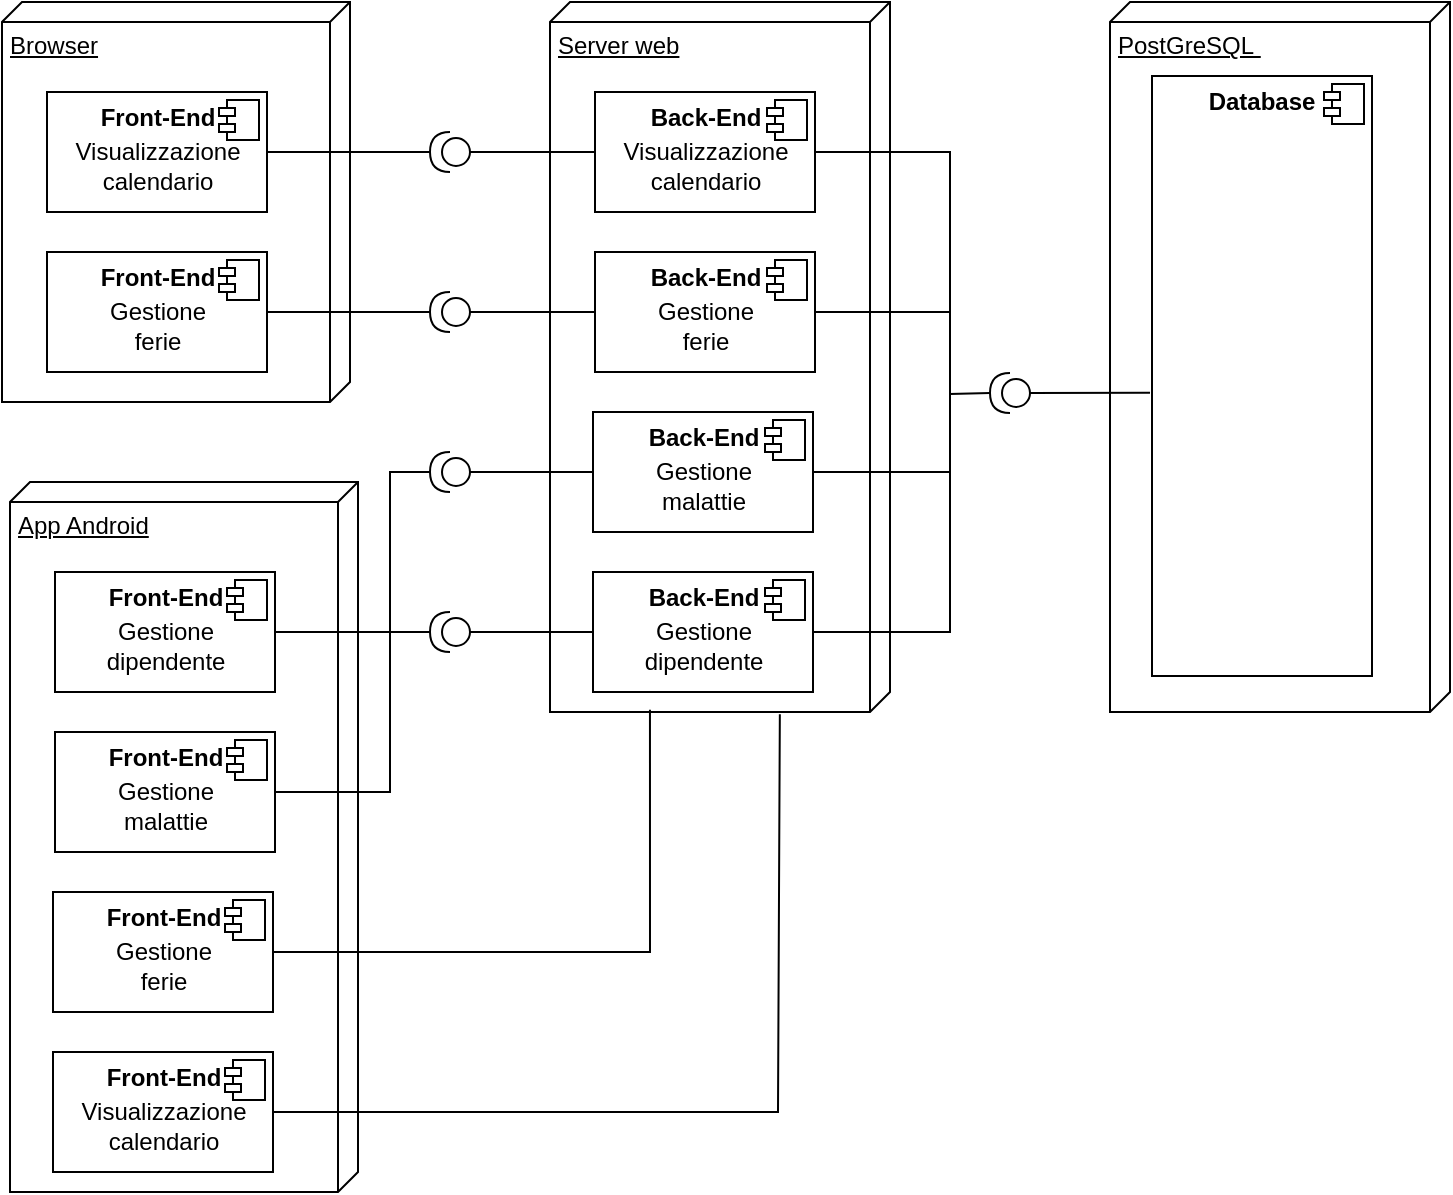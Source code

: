 <mxfile version="16.5.6" type="device"><diagram id="0fXSjZb3sVHE22vO0dJS" name="Page-1"><mxGraphModel dx="1422" dy="766" grid="1" gridSize="10" guides="1" tooltips="1" connect="1" arrows="1" fold="1" page="1" pageScale="1" pageWidth="827" pageHeight="1169" math="0" shadow="0"><root><mxCell id="0"/><mxCell id="1" parent="0"/><mxCell id="MKxSF9DpVe8pNDBhJ1ep-2" value="Browser" style="verticalAlign=top;align=left;spacingTop=8;spacingLeft=2;spacingRight=12;shape=cube;size=10;direction=south;fontStyle=4;html=1;" parent="1" vertex="1"><mxGeometry x="36" y="40" width="174" height="200" as="geometry"/></mxCell><mxCell id="MKxSF9DpVe8pNDBhJ1ep-3" value="&lt;p style=&quot;margin: 0px ; margin-top: 6px ; text-align: center&quot;&gt;&lt;b&gt;Front-End&lt;/b&gt;&lt;/p&gt;" style="align=left;overflow=fill;html=1;dropTarget=0;" parent="1" vertex="1"><mxGeometry x="58.5" y="85" width="110" height="60" as="geometry"/></mxCell><mxCell id="MKxSF9DpVe8pNDBhJ1ep-4" value="" style="shape=component;jettyWidth=8;jettyHeight=4;" parent="MKxSF9DpVe8pNDBhJ1ep-3" vertex="1"><mxGeometry x="1" width="20" height="20" relative="1" as="geometry"><mxPoint x="-24" y="4" as="offset"/></mxGeometry></mxCell><mxCell id="MKxSF9DpVe8pNDBhJ1ep-5" value="&lt;p style=&quot;margin: 0px ; margin-top: 6px ; text-align: center&quot;&gt;&lt;b&gt;Front-End&lt;/b&gt;&lt;/p&gt;" style="align=left;overflow=fill;html=1;dropTarget=0;" parent="1" vertex="1"><mxGeometry x="58.5" y="165" width="110" height="60" as="geometry"/></mxCell><mxCell id="MKxSF9DpVe8pNDBhJ1ep-6" value="" style="shape=component;jettyWidth=8;jettyHeight=4;" parent="MKxSF9DpVe8pNDBhJ1ep-5" vertex="1"><mxGeometry x="1" width="20" height="20" relative="1" as="geometry"><mxPoint x="-24" y="4" as="offset"/></mxGeometry></mxCell><mxCell id="MKxSF9DpVe8pNDBhJ1ep-11" value="Visualizzazione calendario" style="text;html=1;strokeColor=none;fillColor=none;align=center;verticalAlign=middle;whiteSpace=wrap;rounded=0;" parent="1" vertex="1"><mxGeometry x="83.5" y="107" width="60" height="30" as="geometry"/></mxCell><mxCell id="MKxSF9DpVe8pNDBhJ1ep-12" value="Gestione ferie" style="text;html=1;strokeColor=none;fillColor=none;align=center;verticalAlign=middle;whiteSpace=wrap;rounded=0;" parent="1" vertex="1"><mxGeometry x="83.5" y="187" width="60" height="30" as="geometry"/></mxCell><mxCell id="MKxSF9DpVe8pNDBhJ1ep-15" value="Server web" style="verticalAlign=top;align=left;spacingTop=8;spacingLeft=2;spacingRight=12;shape=cube;size=10;direction=south;fontStyle=4;html=1;" parent="1" vertex="1"><mxGeometry x="310" y="40" width="170" height="355" as="geometry"/></mxCell><mxCell id="MKxSF9DpVe8pNDBhJ1ep-16" value="&lt;p style=&quot;margin: 0px ; margin-top: 6px ; text-align: center&quot;&gt;&lt;b&gt;Back-End&lt;/b&gt;&lt;/p&gt;" style="align=left;overflow=fill;html=1;dropTarget=0;" parent="1" vertex="1"><mxGeometry x="332.5" y="85" width="110" height="60" as="geometry"/></mxCell><mxCell id="MKxSF9DpVe8pNDBhJ1ep-17" value="" style="shape=component;jettyWidth=8;jettyHeight=4;" parent="MKxSF9DpVe8pNDBhJ1ep-16" vertex="1"><mxGeometry x="1" width="20" height="20" relative="1" as="geometry"><mxPoint x="-24" y="4" as="offset"/></mxGeometry></mxCell><mxCell id="MKxSF9DpVe8pNDBhJ1ep-18" value="&lt;p style=&quot;margin: 0px ; margin-top: 6px ; text-align: center&quot;&gt;&lt;b&gt;Back-End&lt;/b&gt;&lt;/p&gt;" style="align=left;overflow=fill;html=1;dropTarget=0;" parent="1" vertex="1"><mxGeometry x="332.5" y="165" width="110" height="60" as="geometry"/></mxCell><mxCell id="MKxSF9DpVe8pNDBhJ1ep-19" value="" style="shape=component;jettyWidth=8;jettyHeight=4;" parent="MKxSF9DpVe8pNDBhJ1ep-18" vertex="1"><mxGeometry x="1" width="20" height="20" relative="1" as="geometry"><mxPoint x="-24" y="4" as="offset"/></mxGeometry></mxCell><mxCell id="MKxSF9DpVe8pNDBhJ1ep-20" value="&lt;p style=&quot;margin: 0px ; margin-top: 6px ; text-align: center&quot;&gt;&lt;b&gt;Back-End&lt;/b&gt;&lt;/p&gt;" style="align=left;overflow=fill;html=1;dropTarget=0;" parent="1" vertex="1"><mxGeometry x="331.5" y="245" width="110" height="60" as="geometry"/></mxCell><mxCell id="MKxSF9DpVe8pNDBhJ1ep-21" value="" style="shape=component;jettyWidth=8;jettyHeight=4;" parent="MKxSF9DpVe8pNDBhJ1ep-20" vertex="1"><mxGeometry x="1" width="20" height="20" relative="1" as="geometry"><mxPoint x="-24" y="4" as="offset"/></mxGeometry></mxCell><mxCell id="MKxSF9DpVe8pNDBhJ1ep-22" value="&lt;p style=&quot;margin: 0px ; margin-top: 6px ; text-align: center&quot;&gt;&lt;b&gt;Back-End&lt;/b&gt;&lt;/p&gt;" style="align=left;overflow=fill;html=1;dropTarget=0;" parent="1" vertex="1"><mxGeometry x="331.5" y="325" width="110" height="60" as="geometry"/></mxCell><mxCell id="MKxSF9DpVe8pNDBhJ1ep-23" value="" style="shape=component;jettyWidth=8;jettyHeight=4;" parent="MKxSF9DpVe8pNDBhJ1ep-22" vertex="1"><mxGeometry x="1" width="20" height="20" relative="1" as="geometry"><mxPoint x="-24" y="4" as="offset"/></mxGeometry></mxCell><mxCell id="MKxSF9DpVe8pNDBhJ1ep-24" value="Visualizzazione calendario" style="text;html=1;strokeColor=none;fillColor=none;align=center;verticalAlign=middle;whiteSpace=wrap;rounded=0;" parent="1" vertex="1"><mxGeometry x="357.5" y="107" width="60" height="30" as="geometry"/></mxCell><mxCell id="MKxSF9DpVe8pNDBhJ1ep-25" value="Gestione ferie" style="text;html=1;strokeColor=none;fillColor=none;align=center;verticalAlign=middle;whiteSpace=wrap;rounded=0;" parent="1" vertex="1"><mxGeometry x="357.5" y="187" width="60" height="30" as="geometry"/></mxCell><mxCell id="MKxSF9DpVe8pNDBhJ1ep-26" value="Gestione malattie" style="text;html=1;strokeColor=none;fillColor=none;align=center;verticalAlign=middle;whiteSpace=wrap;rounded=0;" parent="1" vertex="1"><mxGeometry x="356.5" y="267" width="60" height="30" as="geometry"/></mxCell><mxCell id="MKxSF9DpVe8pNDBhJ1ep-27" value="Gestione dipendente" style="text;html=1;strokeColor=none;fillColor=none;align=center;verticalAlign=middle;whiteSpace=wrap;rounded=0;" parent="1" vertex="1"><mxGeometry x="356.5" y="347" width="60" height="30" as="geometry"/></mxCell><mxCell id="MKxSF9DpVe8pNDBhJ1ep-28" value="PostGreSQL&amp;nbsp;" style="verticalAlign=top;align=left;spacingTop=8;spacingLeft=2;spacingRight=12;shape=cube;size=10;direction=south;fontStyle=4;html=1;" parent="1" vertex="1"><mxGeometry x="590" y="40" width="170" height="355" as="geometry"/></mxCell><mxCell id="MKxSF9DpVe8pNDBhJ1ep-29" value="&lt;p style=&quot;margin: 0px ; margin-top: 6px ; text-align: center&quot;&gt;&lt;b&gt;Database&lt;/b&gt;&lt;/p&gt;" style="align=left;overflow=fill;html=1;dropTarget=0;" parent="1" vertex="1"><mxGeometry x="611" y="77" width="110" height="300" as="geometry"/></mxCell><mxCell id="MKxSF9DpVe8pNDBhJ1ep-30" value="" style="shape=component;jettyWidth=8;jettyHeight=4;" parent="MKxSF9DpVe8pNDBhJ1ep-29" vertex="1"><mxGeometry x="1" width="20" height="20" relative="1" as="geometry"><mxPoint x="-24" y="4" as="offset"/></mxGeometry></mxCell><mxCell id="MKxSF9DpVe8pNDBhJ1ep-31" value="" style="shape=providedRequiredInterface;html=1;verticalLabelPosition=bottom;sketch=0;direction=west;" parent="1" vertex="1"><mxGeometry x="250" y="105" width="20" height="20" as="geometry"/></mxCell><mxCell id="MKxSF9DpVe8pNDBhJ1ep-32" value="" style="shape=providedRequiredInterface;html=1;verticalLabelPosition=bottom;sketch=0;direction=west;" parent="1" vertex="1"><mxGeometry x="250" y="185" width="20" height="20" as="geometry"/></mxCell><mxCell id="MKxSF9DpVe8pNDBhJ1ep-33" value="" style="shape=providedRequiredInterface;html=1;verticalLabelPosition=bottom;sketch=0;direction=west;" parent="1" vertex="1"><mxGeometry x="250" y="265" width="20" height="20" as="geometry"/></mxCell><mxCell id="MKxSF9DpVe8pNDBhJ1ep-34" value="" style="shape=providedRequiredInterface;html=1;verticalLabelPosition=bottom;sketch=0;direction=west;" parent="1" vertex="1"><mxGeometry x="250" y="345" width="20" height="20" as="geometry"/></mxCell><mxCell id="MKxSF9DpVe8pNDBhJ1ep-35" value="" style="shape=providedRequiredInterface;html=1;verticalLabelPosition=bottom;sketch=0;direction=west;" parent="1" vertex="1"><mxGeometry x="530" y="225.5" width="20" height="20" as="geometry"/></mxCell><mxCell id="MKxSF9DpVe8pNDBhJ1ep-36" value="" style="endArrow=none;html=1;rounded=0;entryX=1;entryY=0.5;entryDx=0;entryDy=0;exitX=1;exitY=0.5;exitDx=0;exitDy=0;exitPerimeter=0;" parent="1" source="MKxSF9DpVe8pNDBhJ1ep-31" target="MKxSF9DpVe8pNDBhJ1ep-3" edge="1"><mxGeometry width="50" height="50" relative="1" as="geometry"><mxPoint x="700" y="250" as="sourcePoint"/><mxPoint x="750" y="200" as="targetPoint"/></mxGeometry></mxCell><mxCell id="MKxSF9DpVe8pNDBhJ1ep-37" value="" style="endArrow=none;html=1;rounded=0;entryX=0;entryY=0.5;entryDx=0;entryDy=0;entryPerimeter=0;exitX=0;exitY=0.5;exitDx=0;exitDy=0;" parent="1" source="MKxSF9DpVe8pNDBhJ1ep-16" target="MKxSF9DpVe8pNDBhJ1ep-31" edge="1"><mxGeometry width="50" height="50" relative="1" as="geometry"><mxPoint x="700" y="250" as="sourcePoint"/><mxPoint x="750" y="200" as="targetPoint"/></mxGeometry></mxCell><mxCell id="MKxSF9DpVe8pNDBhJ1ep-38" value="" style="endArrow=none;html=1;rounded=0;entryX=1;entryY=0.5;entryDx=0;entryDy=0;exitX=1;exitY=0.5;exitDx=0;exitDy=0;exitPerimeter=0;" parent="1" source="MKxSF9DpVe8pNDBhJ1ep-32" target="MKxSF9DpVe8pNDBhJ1ep-5" edge="1"><mxGeometry width="50" height="50" relative="1" as="geometry"><mxPoint x="700" y="250" as="sourcePoint"/><mxPoint x="750" y="200" as="targetPoint"/></mxGeometry></mxCell><mxCell id="MKxSF9DpVe8pNDBhJ1ep-39" value="" style="endArrow=none;html=1;rounded=0;entryX=0;entryY=0.5;entryDx=0;entryDy=0;entryPerimeter=0;exitX=0;exitY=0.5;exitDx=0;exitDy=0;" parent="1" source="MKxSF9DpVe8pNDBhJ1ep-18" target="MKxSF9DpVe8pNDBhJ1ep-32" edge="1"><mxGeometry width="50" height="50" relative="1" as="geometry"><mxPoint x="700" y="250" as="sourcePoint"/><mxPoint x="750" y="200" as="targetPoint"/></mxGeometry></mxCell><mxCell id="MKxSF9DpVe8pNDBhJ1ep-41" value="" style="endArrow=none;html=1;rounded=0;entryX=0;entryY=0.5;entryDx=0;entryDy=0;entryPerimeter=0;exitX=0;exitY=0.5;exitDx=0;exitDy=0;" parent="1" source="MKxSF9DpVe8pNDBhJ1ep-20" target="MKxSF9DpVe8pNDBhJ1ep-33" edge="1"><mxGeometry width="50" height="50" relative="1" as="geometry"><mxPoint x="700" y="250" as="sourcePoint"/><mxPoint x="750" y="200" as="targetPoint"/></mxGeometry></mxCell><mxCell id="MKxSF9DpVe8pNDBhJ1ep-43" value="" style="endArrow=none;html=1;rounded=0;entryX=0;entryY=0.5;entryDx=0;entryDy=0;entryPerimeter=0;exitX=0;exitY=0.5;exitDx=0;exitDy=0;" parent="1" source="MKxSF9DpVe8pNDBhJ1ep-22" target="MKxSF9DpVe8pNDBhJ1ep-34" edge="1"><mxGeometry width="50" height="50" relative="1" as="geometry"><mxPoint x="700" y="250" as="sourcePoint"/><mxPoint x="750" y="200" as="targetPoint"/></mxGeometry></mxCell><mxCell id="MKxSF9DpVe8pNDBhJ1ep-46" value="" style="endArrow=none;html=1;rounded=0;exitX=1;exitY=0.5;exitDx=0;exitDy=0;entryX=1;entryY=0.5;entryDx=0;entryDy=0;entryPerimeter=0;" parent="1" source="MKxSF9DpVe8pNDBhJ1ep-22" target="MKxSF9DpVe8pNDBhJ1ep-35" edge="1"><mxGeometry width="50" height="50" relative="1" as="geometry"><mxPoint x="700" y="250" as="sourcePoint"/><mxPoint x="510" y="220" as="targetPoint"/><Array as="points"><mxPoint x="510" y="355"/><mxPoint x="510" y="236"/></Array></mxGeometry></mxCell><mxCell id="MKxSF9DpVe8pNDBhJ1ep-47" value="" style="endArrow=none;html=1;rounded=0;entryX=1;entryY=0.5;entryDx=0;entryDy=0;" parent="1" target="MKxSF9DpVe8pNDBhJ1ep-16" edge="1"><mxGeometry width="50" height="50" relative="1" as="geometry"><mxPoint x="510" y="250" as="sourcePoint"/><mxPoint x="750" y="200" as="targetPoint"/><Array as="points"><mxPoint x="510" y="115"/></Array></mxGeometry></mxCell><mxCell id="MKxSF9DpVe8pNDBhJ1ep-48" value="" style="endArrow=none;html=1;rounded=0;exitX=1;exitY=0.5;exitDx=0;exitDy=0;" parent="1" source="MKxSF9DpVe8pNDBhJ1ep-18" edge="1"><mxGeometry width="50" height="50" relative="1" as="geometry"><mxPoint x="700" y="250" as="sourcePoint"/><mxPoint x="510" y="195" as="targetPoint"/></mxGeometry></mxCell><mxCell id="MKxSF9DpVe8pNDBhJ1ep-49" value="" style="endArrow=none;html=1;rounded=0;exitX=1;exitY=0.5;exitDx=0;exitDy=0;" parent="1" source="MKxSF9DpVe8pNDBhJ1ep-20" edge="1"><mxGeometry width="50" height="50" relative="1" as="geometry"><mxPoint x="700" y="250" as="sourcePoint"/><mxPoint x="510" y="275" as="targetPoint"/></mxGeometry></mxCell><mxCell id="MKxSF9DpVe8pNDBhJ1ep-50" value="" style="endArrow=none;html=1;rounded=0;entryX=0;entryY=0.5;entryDx=0;entryDy=0;entryPerimeter=0;exitX=-0.009;exitY=0.528;exitDx=0;exitDy=0;exitPerimeter=0;" parent="1" source="MKxSF9DpVe8pNDBhJ1ep-29" target="MKxSF9DpVe8pNDBhJ1ep-35" edge="1"><mxGeometry width="50" height="50" relative="1" as="geometry"><mxPoint x="560" y="270" as="sourcePoint"/><mxPoint x="750" y="200" as="targetPoint"/></mxGeometry></mxCell><mxCell id="pNm2UuBZDlhxHzwCgBDH-1" value="App Android" style="verticalAlign=top;align=left;spacingTop=8;spacingLeft=2;spacingRight=12;shape=cube;size=10;direction=south;fontStyle=4;html=1;" vertex="1" parent="1"><mxGeometry x="40" y="280" width="174" height="355" as="geometry"/></mxCell><mxCell id="pNm2UuBZDlhxHzwCgBDH-2" value="&lt;p style=&quot;margin: 0px ; margin-top: 6px ; text-align: center&quot;&gt;&lt;b&gt;Front-End&lt;/b&gt;&lt;/p&gt;" style="align=left;overflow=fill;html=1;dropTarget=0;" vertex="1" parent="1"><mxGeometry x="62.5" y="325" width="110" height="60" as="geometry"/></mxCell><mxCell id="pNm2UuBZDlhxHzwCgBDH-3" value="" style="shape=component;jettyWidth=8;jettyHeight=4;" vertex="1" parent="pNm2UuBZDlhxHzwCgBDH-2"><mxGeometry x="1" width="20" height="20" relative="1" as="geometry"><mxPoint x="-24" y="4" as="offset"/></mxGeometry></mxCell><mxCell id="pNm2UuBZDlhxHzwCgBDH-4" value="&lt;p style=&quot;margin: 0px ; margin-top: 6px ; text-align: center&quot;&gt;&lt;b&gt;Front-End&lt;/b&gt;&lt;/p&gt;" style="align=left;overflow=fill;html=1;dropTarget=0;" vertex="1" parent="1"><mxGeometry x="62.5" y="405" width="110" height="60" as="geometry"/></mxCell><mxCell id="pNm2UuBZDlhxHzwCgBDH-5" value="" style="shape=component;jettyWidth=8;jettyHeight=4;" vertex="1" parent="pNm2UuBZDlhxHzwCgBDH-4"><mxGeometry x="1" width="20" height="20" relative="1" as="geometry"><mxPoint x="-24" y="4" as="offset"/></mxGeometry></mxCell><mxCell id="pNm2UuBZDlhxHzwCgBDH-6" value="&lt;p style=&quot;margin: 0px ; margin-top: 6px ; text-align: center&quot;&gt;&lt;b&gt;Front-End&lt;/b&gt;&lt;/p&gt;" style="align=left;overflow=fill;html=1;dropTarget=0;" vertex="1" parent="1"><mxGeometry x="61.5" y="485" width="110" height="60" as="geometry"/></mxCell><mxCell id="pNm2UuBZDlhxHzwCgBDH-7" value="" style="shape=component;jettyWidth=8;jettyHeight=4;" vertex="1" parent="pNm2UuBZDlhxHzwCgBDH-6"><mxGeometry x="1" width="20" height="20" relative="1" as="geometry"><mxPoint x="-24" y="4" as="offset"/></mxGeometry></mxCell><mxCell id="pNm2UuBZDlhxHzwCgBDH-8" value="&lt;p style=&quot;margin: 0px ; margin-top: 6px ; text-align: center&quot;&gt;&lt;b&gt;Front-End&lt;/b&gt;&lt;/p&gt;" style="align=left;overflow=fill;html=1;dropTarget=0;" vertex="1" parent="1"><mxGeometry x="61.5" y="565" width="110" height="60" as="geometry"/></mxCell><mxCell id="pNm2UuBZDlhxHzwCgBDH-9" value="" style="shape=component;jettyWidth=8;jettyHeight=4;" vertex="1" parent="pNm2UuBZDlhxHzwCgBDH-8"><mxGeometry x="1" width="20" height="20" relative="1" as="geometry"><mxPoint x="-24" y="4" as="offset"/></mxGeometry></mxCell><mxCell id="pNm2UuBZDlhxHzwCgBDH-10" value="Gestione dipendente" style="text;html=1;strokeColor=none;fillColor=none;align=center;verticalAlign=middle;whiteSpace=wrap;rounded=0;" vertex="1" parent="1"><mxGeometry x="87.5" y="347" width="60" height="30" as="geometry"/></mxCell><mxCell id="pNm2UuBZDlhxHzwCgBDH-11" value="Gestione malattie" style="text;html=1;strokeColor=none;fillColor=none;align=center;verticalAlign=middle;whiteSpace=wrap;rounded=0;" vertex="1" parent="1"><mxGeometry x="87.5" y="427" width="60" height="30" as="geometry"/></mxCell><mxCell id="pNm2UuBZDlhxHzwCgBDH-12" value="Gestione ferie" style="text;html=1;strokeColor=none;fillColor=none;align=center;verticalAlign=middle;whiteSpace=wrap;rounded=0;" vertex="1" parent="1"><mxGeometry x="86.5" y="507" width="60" height="30" as="geometry"/></mxCell><mxCell id="pNm2UuBZDlhxHzwCgBDH-13" value="Visualizzazione calendario" style="text;html=1;strokeColor=none;fillColor=none;align=center;verticalAlign=middle;whiteSpace=wrap;rounded=0;" vertex="1" parent="1"><mxGeometry x="86.5" y="587" width="60" height="30" as="geometry"/></mxCell><mxCell id="pNm2UuBZDlhxHzwCgBDH-15" value="" style="endArrow=none;html=1;rounded=0;entryX=1;entryY=0.5;entryDx=0;entryDy=0;entryPerimeter=0;exitX=1;exitY=0.5;exitDx=0;exitDy=0;" edge="1" parent="1" source="pNm2UuBZDlhxHzwCgBDH-2" target="MKxSF9DpVe8pNDBhJ1ep-34"><mxGeometry width="50" height="50" relative="1" as="geometry"><mxPoint x="390" y="320" as="sourcePoint"/><mxPoint x="440" y="270" as="targetPoint"/></mxGeometry></mxCell><mxCell id="pNm2UuBZDlhxHzwCgBDH-16" value="" style="endArrow=none;html=1;rounded=0;entryX=1;entryY=0.5;entryDx=0;entryDy=0;entryPerimeter=0;exitX=1;exitY=0.5;exitDx=0;exitDy=0;" edge="1" parent="1" source="pNm2UuBZDlhxHzwCgBDH-4" target="MKxSF9DpVe8pNDBhJ1ep-33"><mxGeometry width="50" height="50" relative="1" as="geometry"><mxPoint x="230" y="490" as="sourcePoint"/><mxPoint x="440" y="270" as="targetPoint"/><Array as="points"><mxPoint x="230" y="435"/><mxPoint x="230" y="275"/></Array></mxGeometry></mxCell><mxCell id="pNm2UuBZDlhxHzwCgBDH-19" value="" style="endArrow=none;html=1;rounded=0;entryX=1;entryY=0.5;entryDx=0;entryDy=0;exitX=0.997;exitY=0.706;exitDx=0;exitDy=0;exitPerimeter=0;" edge="1" parent="1" source="MKxSF9DpVe8pNDBhJ1ep-15" target="pNm2UuBZDlhxHzwCgBDH-6"><mxGeometry width="50" height="50" relative="1" as="geometry"><mxPoint x="390" y="480" as="sourcePoint"/><mxPoint x="440" y="270" as="targetPoint"/><Array as="points"><mxPoint x="360" y="515"/></Array></mxGeometry></mxCell><mxCell id="pNm2UuBZDlhxHzwCgBDH-20" value="" style="endArrow=none;html=1;rounded=0;exitX=1;exitY=0.5;exitDx=0;exitDy=0;entryX=1.003;entryY=0.324;entryDx=0;entryDy=0;entryPerimeter=0;" edge="1" parent="1" target="MKxSF9DpVe8pNDBhJ1ep-15"><mxGeometry width="50" height="50" relative="1" as="geometry"><mxPoint x="171.5" y="595" as="sourcePoint"/><mxPoint x="500" y="500" as="targetPoint"/><Array as="points"><mxPoint x="424" y="595"/></Array></mxGeometry></mxCell></root></mxGraphModel></diagram></mxfile>